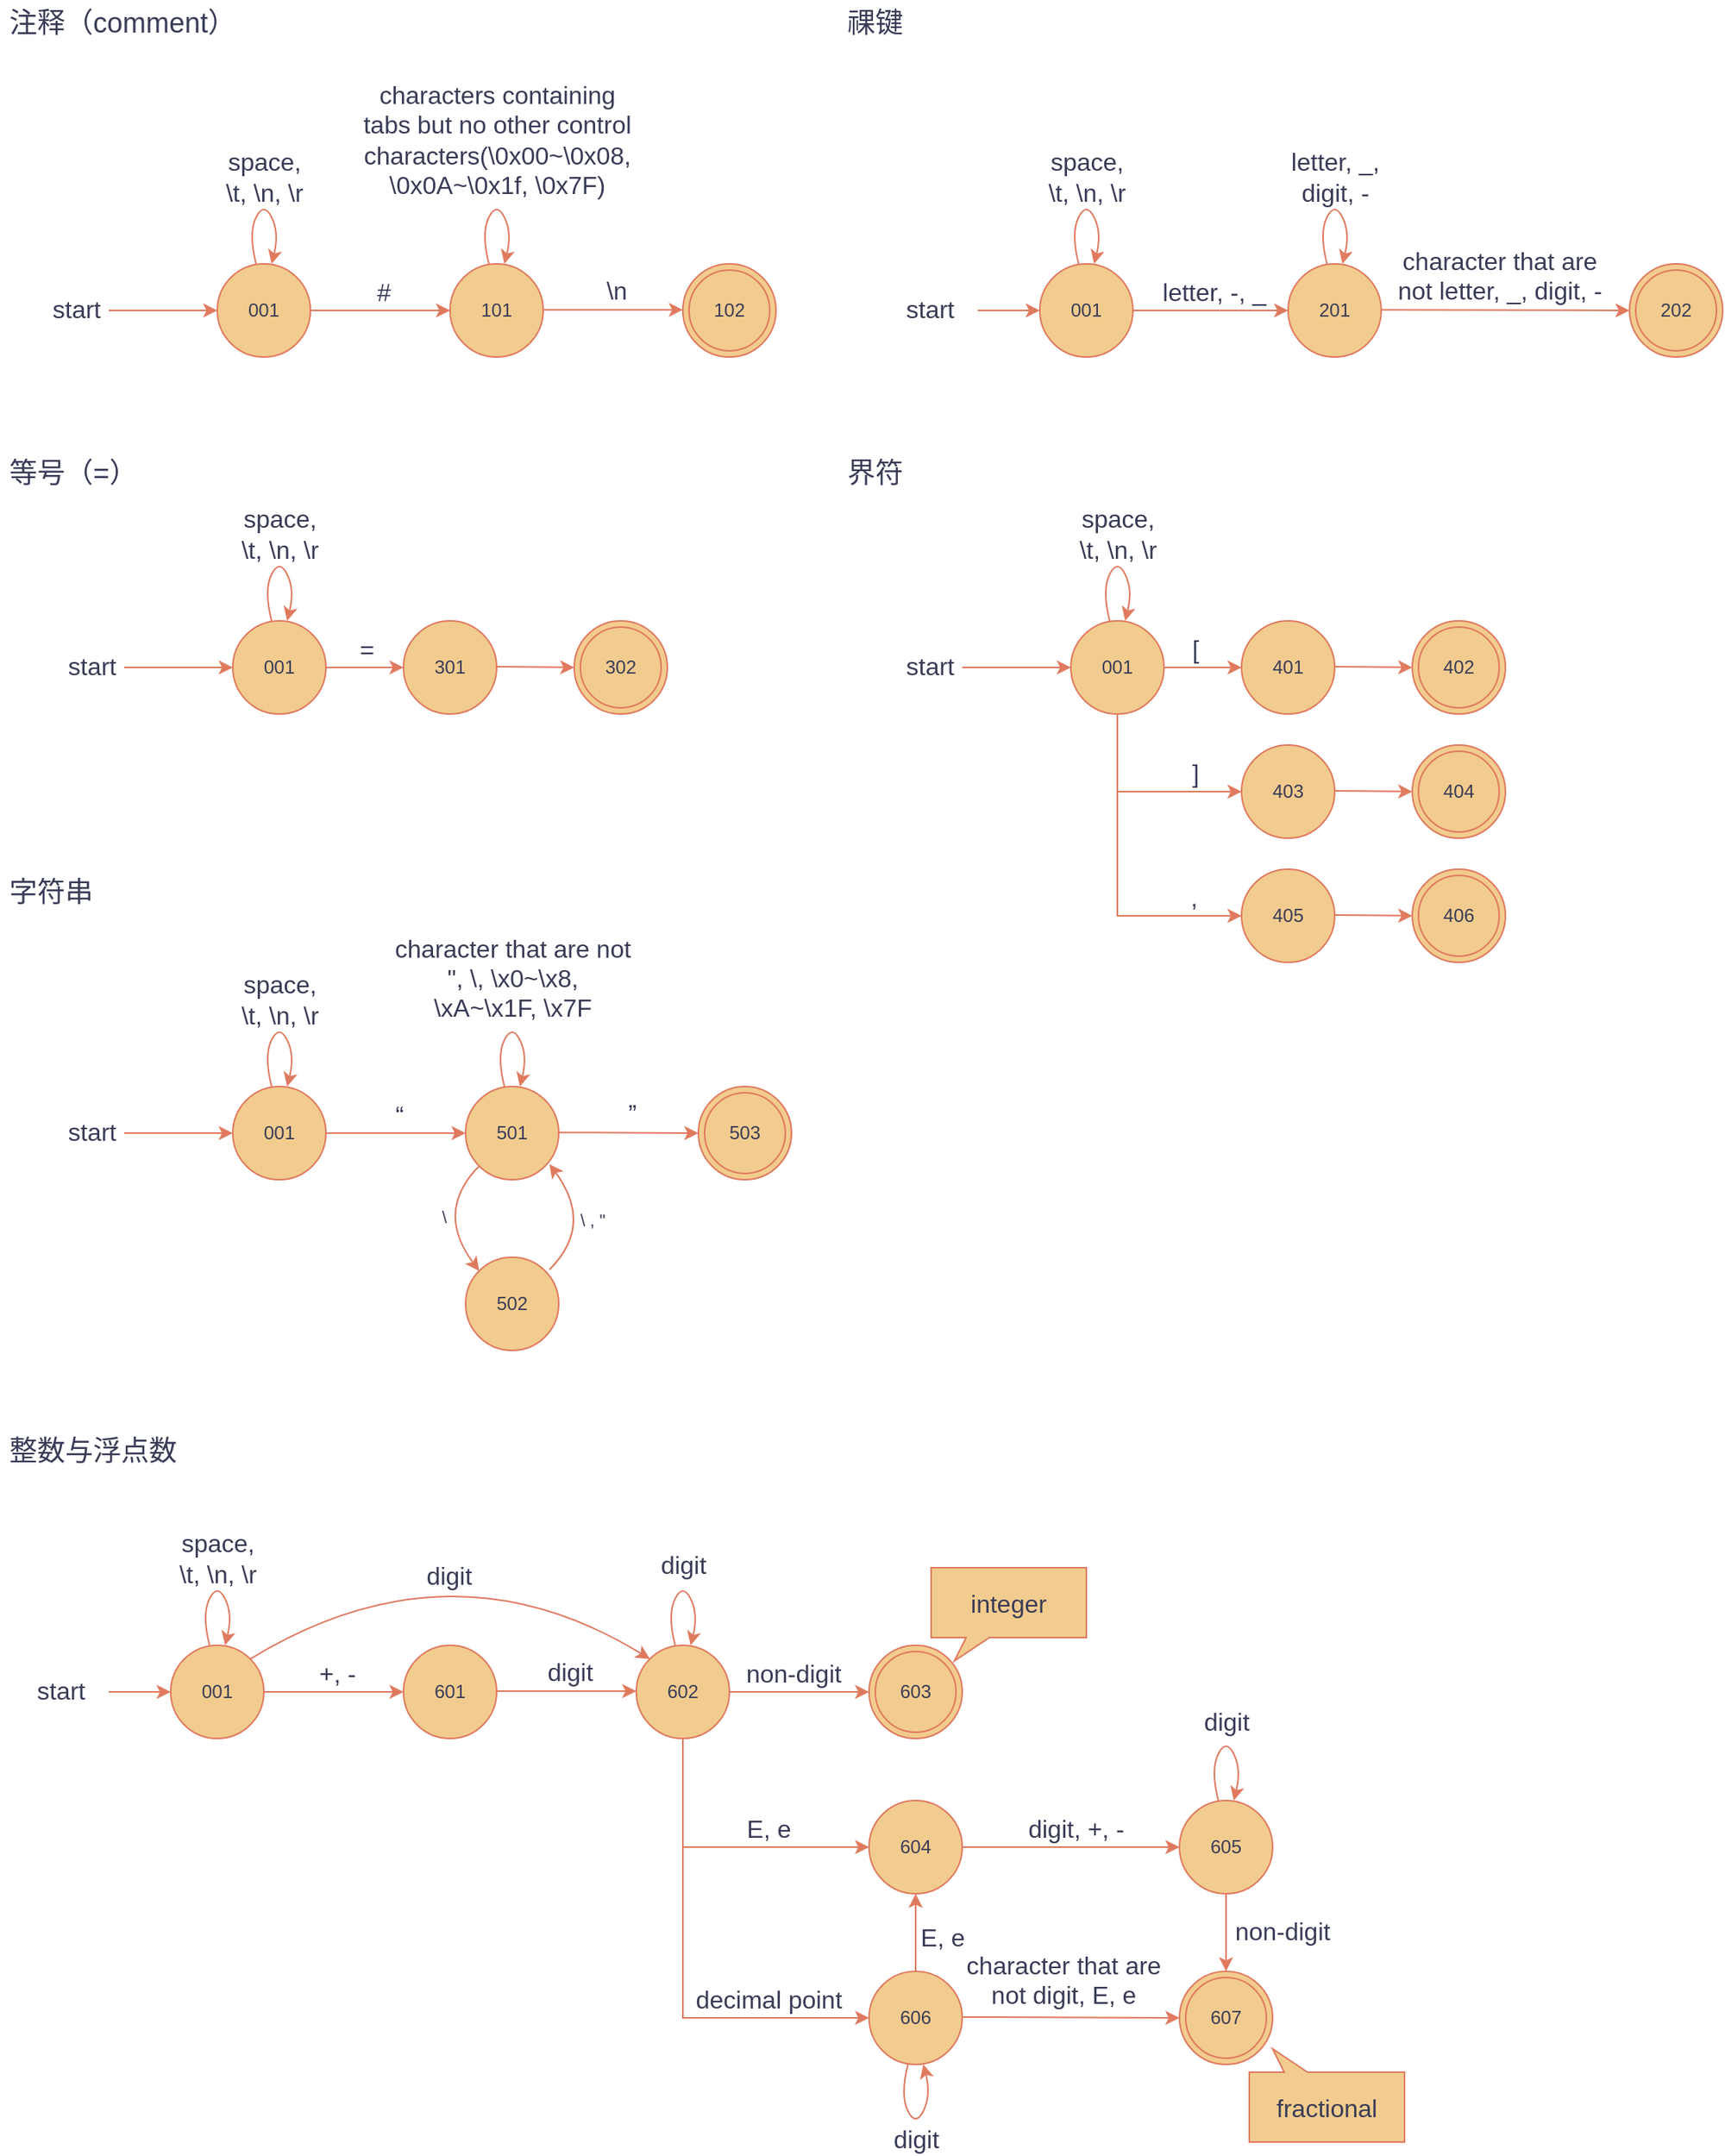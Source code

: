 <mxfile version="22.1.2" type="device">
  <diagram name="第 1 页" id="ydRHRouhvx54ArjkyRwV">
    <mxGraphModel dx="1434" dy="870" grid="1" gridSize="10" guides="1" tooltips="1" connect="1" arrows="1" fold="1" page="1" pageScale="1" pageWidth="1169" pageHeight="1654" math="0" shadow="0">
      <root>
        <mxCell id="0" />
        <mxCell id="1" parent="0" />
        <mxCell id="yDTgXF9lxVvC0tkeASpY-1" value="001" style="shape=ellipse;html=1;dashed=0;whiteSpace=wrap;aspect=fixed;perimeter=ellipsePerimeter;labelBackgroundColor=none;fillColor=#F2CC8F;strokeColor=#E07A5F;fontColor=#393C56;" parent="1" vertex="1">
          <mxGeometry x="180" y="210" width="60" height="60" as="geometry" />
        </mxCell>
        <mxCell id="yDTgXF9lxVvC0tkeASpY-2" value="" style="endArrow=classic;html=1;rounded=0;entryX=0;entryY=0.5;entryDx=0;entryDy=0;labelBackgroundColor=none;strokeColor=#E07A5F;fontColor=default;" parent="1" target="yDTgXF9lxVvC0tkeASpY-1" edge="1">
          <mxGeometry width="50" height="50" relative="1" as="geometry">
            <mxPoint x="110" y="240" as="sourcePoint" />
            <mxPoint x="90" y="230" as="targetPoint" />
          </mxGeometry>
        </mxCell>
        <mxCell id="yDTgXF9lxVvC0tkeASpY-7" value="start" style="edgeLabel;html=1;align=right;verticalAlign=middle;resizable=0;points=[];fontSize=16;spacingLeft=0;spacingRight=27;labelBackgroundColor=none;fontColor=#393C56;" parent="yDTgXF9lxVvC0tkeASpY-2" vertex="1" connectable="0">
          <mxGeometry x="-0.371" y="1" relative="1" as="geometry">
            <mxPoint as="offset" />
          </mxGeometry>
        </mxCell>
        <mxCell id="yDTgXF9lxVvC0tkeASpY-8" value="101" style="shape=ellipse;html=1;dashed=0;whiteSpace=wrap;aspect=fixed;perimeter=ellipsePerimeter;labelBackgroundColor=none;fillColor=#F2CC8F;strokeColor=#E07A5F;fontColor=#393C56;" parent="1" vertex="1">
          <mxGeometry x="330" y="210" width="60" height="60" as="geometry" />
        </mxCell>
        <mxCell id="yDTgXF9lxVvC0tkeASpY-13" value="" style="endArrow=classic;html=1;rounded=0;exitX=1;exitY=0.5;exitDx=0;exitDy=0;labelBackgroundColor=none;strokeColor=#E07A5F;fontColor=default;" parent="1" source="yDTgXF9lxVvC0tkeASpY-1" edge="1">
          <mxGeometry width="50" height="50" relative="1" as="geometry">
            <mxPoint x="280" y="250" as="sourcePoint" />
            <mxPoint x="330" y="240" as="targetPoint" />
          </mxGeometry>
        </mxCell>
        <mxCell id="yDTgXF9lxVvC0tkeASpY-14" value="#" style="edgeLabel;html=1;align=center;verticalAlign=bottom;resizable=0;points=[];fontSize=16;labelBackgroundColor=none;fontColor=#393C56;" parent="yDTgXF9lxVvC0tkeASpY-13" vertex="1" connectable="0">
          <mxGeometry x="0.044" y="1" relative="1" as="geometry">
            <mxPoint as="offset" />
          </mxGeometry>
        </mxCell>
        <mxCell id="yDTgXF9lxVvC0tkeASpY-15" value="注释（comment）" style="text;strokeColor=none;fillColor=none;align=left;verticalAlign=middle;spacingLeft=4;spacingRight=4;overflow=hidden;points=[[0,0.5],[1,0.5]];portConstraint=eastwest;rotatable=0;whiteSpace=wrap;html=1;fontSize=18;fontFamily=Helvetica;labelBackgroundColor=none;fontColor=#393C56;" parent="1" vertex="1">
          <mxGeometry x="40" y="40" width="180" height="30" as="geometry" />
        </mxCell>
        <mxCell id="yDTgXF9lxVvC0tkeASpY-17" value="" style="endArrow=classic;html=1;rounded=0;exitX=1;exitY=0.5;exitDx=0;exitDy=0;labelBackgroundColor=none;strokeColor=#E07A5F;fontColor=default;" parent="1" edge="1">
          <mxGeometry width="50" height="50" relative="1" as="geometry">
            <mxPoint x="390" y="239.58" as="sourcePoint" />
            <mxPoint x="480" y="239.58" as="targetPoint" />
          </mxGeometry>
        </mxCell>
        <mxCell id="yDTgXF9lxVvC0tkeASpY-18" value="\n" style="edgeLabel;html=1;align=center;verticalAlign=bottom;resizable=0;points=[];fontSize=16;labelBackgroundColor=none;fontColor=#393C56;" parent="yDTgXF9lxVvC0tkeASpY-17" vertex="1" connectable="0">
          <mxGeometry x="0.044" y="1" relative="1" as="geometry">
            <mxPoint as="offset" />
          </mxGeometry>
        </mxCell>
        <mxCell id="yDTgXF9lxVvC0tkeASpY-19" value="102" style="ellipse;shape=doubleEllipse;html=1;dashed=0;whiteSpace=wrap;aspect=fixed;labelBackgroundColor=none;fillColor=#F2CC8F;strokeColor=#E07A5F;fontColor=#393C56;" parent="1" vertex="1">
          <mxGeometry x="480" y="210" width="60" height="60" as="geometry" />
        </mxCell>
        <mxCell id="yDTgXF9lxVvC0tkeASpY-20" value="祼键" style="text;strokeColor=none;fillColor=none;align=left;verticalAlign=middle;spacingLeft=4;spacingRight=4;overflow=hidden;points=[[0,0.5],[1,0.5]];portConstraint=eastwest;rotatable=0;whiteSpace=wrap;html=1;fontSize=18;fontFamily=Helvetica;labelBackgroundColor=none;fontColor=#393C56;" parent="1" vertex="1">
          <mxGeometry x="580" y="40" width="180" height="30" as="geometry" />
        </mxCell>
        <mxCell id="yDTgXF9lxVvC0tkeASpY-21" value="001" style="shape=ellipse;html=1;dashed=0;whiteSpace=wrap;aspect=fixed;perimeter=ellipsePerimeter;labelBackgroundColor=none;fillColor=#F2CC8F;strokeColor=#E07A5F;fontColor=#393C56;" parent="1" vertex="1">
          <mxGeometry x="710" y="210" width="60" height="60" as="geometry" />
        </mxCell>
        <mxCell id="yDTgXF9lxVvC0tkeASpY-22" value="" style="endArrow=classic;html=1;rounded=0;entryX=0;entryY=0.5;entryDx=0;entryDy=0;labelBackgroundColor=none;strokeColor=#E07A5F;fontColor=default;" parent="1" target="yDTgXF9lxVvC0tkeASpY-21" edge="1">
          <mxGeometry width="50" height="50" relative="1" as="geometry">
            <mxPoint x="670" y="240" as="sourcePoint" />
            <mxPoint x="650" y="230" as="targetPoint" />
          </mxGeometry>
        </mxCell>
        <mxCell id="yDTgXF9lxVvC0tkeASpY-23" value="start" style="edgeLabel;html=1;align=right;verticalAlign=middle;resizable=0;points=[];fontSize=16;spacingLeft=0;spacingRight=27;labelBackgroundColor=none;fontColor=#393C56;" parent="yDTgXF9lxVvC0tkeASpY-22" vertex="1" connectable="0">
          <mxGeometry x="-0.371" y="1" relative="1" as="geometry">
            <mxPoint as="offset" />
          </mxGeometry>
        </mxCell>
        <mxCell id="yDTgXF9lxVvC0tkeASpY-26" value="201" style="shape=ellipse;html=1;dashed=0;whiteSpace=wrap;aspect=fixed;perimeter=ellipsePerimeter;labelBackgroundColor=none;fillColor=#F2CC8F;strokeColor=#E07A5F;fontColor=#393C56;" parent="1" vertex="1">
          <mxGeometry x="870" y="210" width="60" height="60" as="geometry" />
        </mxCell>
        <mxCell id="yDTgXF9lxVvC0tkeASpY-29" value="" style="endArrow=classic;html=1;rounded=0;exitX=1;exitY=0.5;exitDx=0;exitDy=0;entryX=0;entryY=0.5;entryDx=0;entryDy=0;labelBackgroundColor=none;strokeColor=#E07A5F;fontColor=default;" parent="1" source="yDTgXF9lxVvC0tkeASpY-21" target="yDTgXF9lxVvC0tkeASpY-26" edge="1">
          <mxGeometry width="50" height="50" relative="1" as="geometry">
            <mxPoint x="810" y="250" as="sourcePoint" />
            <mxPoint x="860" y="240" as="targetPoint" />
          </mxGeometry>
        </mxCell>
        <mxCell id="yDTgXF9lxVvC0tkeASpY-30" value="letter, -, _" style="edgeLabel;html=1;align=center;verticalAlign=bottom;resizable=0;points=[];fontSize=16;labelBackgroundColor=none;fontColor=#393C56;" parent="yDTgXF9lxVvC0tkeASpY-29" vertex="1" connectable="0">
          <mxGeometry x="0.044" y="1" relative="1" as="geometry">
            <mxPoint as="offset" />
          </mxGeometry>
        </mxCell>
        <mxCell id="yDTgXF9lxVvC0tkeASpY-31" value="" style="endArrow=classic;html=1;rounded=0;exitX=1;exitY=0.5;exitDx=0;exitDy=0;entryX=0;entryY=0.5;entryDx=0;entryDy=0;labelBackgroundColor=none;strokeColor=#E07A5F;fontColor=default;" parent="1" target="yDTgXF9lxVvC0tkeASpY-33" edge="1">
          <mxGeometry width="50" height="50" relative="1" as="geometry">
            <mxPoint x="930" y="239.58" as="sourcePoint" />
            <mxPoint x="1080" y="240" as="targetPoint" />
          </mxGeometry>
        </mxCell>
        <mxCell id="yDTgXF9lxVvC0tkeASpY-32" value="character that are&lt;br&gt;not letter, _, digit, -" style="edgeLabel;html=1;align=center;verticalAlign=bottom;resizable=0;points=[];fontSize=16;labelBackgroundColor=none;fontColor=#393C56;" parent="yDTgXF9lxVvC0tkeASpY-31" vertex="1" connectable="0">
          <mxGeometry x="0.044" y="1" relative="1" as="geometry">
            <mxPoint x="-8" as="offset" />
          </mxGeometry>
        </mxCell>
        <mxCell id="yDTgXF9lxVvC0tkeASpY-33" value="202" style="ellipse;shape=doubleEllipse;html=1;dashed=0;whiteSpace=wrap;aspect=fixed;labelBackgroundColor=none;fillColor=#F2CC8F;strokeColor=#E07A5F;fontColor=#393C56;" parent="1" vertex="1">
          <mxGeometry x="1090" y="210" width="60" height="60" as="geometry" />
        </mxCell>
        <mxCell id="1reYvSgFalXxQbGU-dyz-1" value="等号（=）" style="text;strokeColor=none;fillColor=none;align=left;verticalAlign=middle;spacingLeft=4;spacingRight=4;overflow=hidden;points=[[0,0.5],[1,0.5]];portConstraint=eastwest;rotatable=0;whiteSpace=wrap;html=1;fontSize=18;fontFamily=Helvetica;labelBackgroundColor=none;fontColor=#393C56;" parent="1" vertex="1">
          <mxGeometry x="40" y="330" width="180" height="30" as="geometry" />
        </mxCell>
        <mxCell id="1reYvSgFalXxQbGU-dyz-2" value="001" style="shape=ellipse;html=1;dashed=0;whiteSpace=wrap;aspect=fixed;perimeter=ellipsePerimeter;labelBackgroundColor=none;fillColor=#F2CC8F;strokeColor=#E07A5F;fontColor=#393C56;" parent="1" vertex="1">
          <mxGeometry x="190" y="440" width="60" height="60" as="geometry" />
        </mxCell>
        <mxCell id="1reYvSgFalXxQbGU-dyz-3" value="" style="endArrow=classic;html=1;rounded=0;entryX=0;entryY=0.5;entryDx=0;entryDy=0;labelBackgroundColor=none;strokeColor=#E07A5F;fontColor=default;" parent="1" target="1reYvSgFalXxQbGU-dyz-2" edge="1">
          <mxGeometry width="50" height="50" relative="1" as="geometry">
            <mxPoint x="120" y="470" as="sourcePoint" />
            <mxPoint x="100" y="460" as="targetPoint" />
          </mxGeometry>
        </mxCell>
        <mxCell id="1reYvSgFalXxQbGU-dyz-4" value="start" style="edgeLabel;html=1;align=right;verticalAlign=middle;resizable=0;points=[];fontSize=16;spacingLeft=0;spacingRight=27;labelBackgroundColor=none;fontColor=#393C56;" parent="1reYvSgFalXxQbGU-dyz-3" vertex="1" connectable="0">
          <mxGeometry x="-0.371" y="1" relative="1" as="geometry">
            <mxPoint as="offset" />
          </mxGeometry>
        </mxCell>
        <mxCell id="1reYvSgFalXxQbGU-dyz-10" value="" style="endArrow=classic;html=1;rounded=0;exitX=1;exitY=0.5;exitDx=0;exitDy=0;labelBackgroundColor=none;strokeColor=#E07A5F;fontColor=default;" parent="1" source="1reYvSgFalXxQbGU-dyz-2" edge="1">
          <mxGeometry width="50" height="50" relative="1" as="geometry">
            <mxPoint x="290" y="480" as="sourcePoint" />
            <mxPoint x="300" y="470" as="targetPoint" />
          </mxGeometry>
        </mxCell>
        <mxCell id="1reYvSgFalXxQbGU-dyz-11" value="=" style="edgeLabel;html=1;align=center;verticalAlign=bottom;resizable=0;points=[];fontSize=16;labelBackgroundColor=none;fontColor=#393C56;" parent="1reYvSgFalXxQbGU-dyz-10" vertex="1" connectable="0">
          <mxGeometry x="0.044" y="1" relative="1" as="geometry">
            <mxPoint as="offset" />
          </mxGeometry>
        </mxCell>
        <mxCell id="1reYvSgFalXxQbGU-dyz-14" value="302" style="ellipse;shape=doubleEllipse;html=1;dashed=0;whiteSpace=wrap;aspect=fixed;labelBackgroundColor=none;fillColor=#F2CC8F;strokeColor=#E07A5F;fontColor=#393C56;" parent="1" vertex="1">
          <mxGeometry x="410" y="440" width="60" height="60" as="geometry" />
        </mxCell>
        <mxCell id="kXEB3z6f9b4JCnpc9aBb-1" value="" style="curved=1;endArrow=classic;html=1;rounded=0;labelBackgroundColor=none;strokeColor=#E07A5F;fontColor=default;" parent="1" edge="1">
          <mxGeometry width="50" height="50" relative="1" as="geometry">
            <mxPoint x="735" y="210" as="sourcePoint" />
            <mxPoint x="745" y="210" as="targetPoint" />
            <Array as="points">
              <mxPoint x="730" y="190" />
              <mxPoint x="740" y="170" />
              <mxPoint x="750" y="190" />
            </Array>
          </mxGeometry>
        </mxCell>
        <mxCell id="kXEB3z6f9b4JCnpc9aBb-2" value="&lt;font style=&quot;font-size: 16px;&quot;&gt;space,&lt;br&gt;\t, \n, \r&lt;/font&gt;" style="edgeLabel;html=1;align=center;verticalAlign=middle;resizable=0;points=[];labelBackgroundColor=none;fontColor=#393C56;" parent="kXEB3z6f9b4JCnpc9aBb-1" vertex="1" connectable="0">
          <mxGeometry x="-0.109" y="-2" relative="1" as="geometry">
            <mxPoint y="-21" as="offset" />
          </mxGeometry>
        </mxCell>
        <mxCell id="-TnN5JCZgHY5600e-ZZc-1" value="" style="curved=1;endArrow=classic;html=1;rounded=0;labelBackgroundColor=none;strokeColor=#E07A5F;fontColor=default;" parent="1" edge="1">
          <mxGeometry width="50" height="50" relative="1" as="geometry">
            <mxPoint x="895" y="210" as="sourcePoint" />
            <mxPoint x="905" y="210" as="targetPoint" />
            <Array as="points">
              <mxPoint x="890" y="190" />
              <mxPoint x="900" y="170" />
              <mxPoint x="910" y="190" />
            </Array>
          </mxGeometry>
        </mxCell>
        <mxCell id="-TnN5JCZgHY5600e-ZZc-2" value="&lt;font style=&quot;font-size: 16px;&quot;&gt;letter, _,&lt;br&gt;digit, -&lt;/font&gt;" style="edgeLabel;html=1;align=center;verticalAlign=middle;resizable=0;points=[];labelBackgroundColor=none;fontColor=#393C56;" parent="-TnN5JCZgHY5600e-ZZc-1" vertex="1" connectable="0">
          <mxGeometry x="-0.109" y="-2" relative="1" as="geometry">
            <mxPoint y="-21" as="offset" />
          </mxGeometry>
        </mxCell>
        <mxCell id="YWwLurKodPm_dzBVVLT7-1" value="" style="curved=1;endArrow=classic;html=1;rounded=0;labelBackgroundColor=none;strokeColor=#E07A5F;fontColor=default;" parent="1" edge="1">
          <mxGeometry width="50" height="50" relative="1" as="geometry">
            <mxPoint x="205" y="210" as="sourcePoint" />
            <mxPoint x="215" y="210" as="targetPoint" />
            <Array as="points">
              <mxPoint x="200" y="190" />
              <mxPoint x="210" y="170" />
              <mxPoint x="220" y="190" />
            </Array>
          </mxGeometry>
        </mxCell>
        <mxCell id="YWwLurKodPm_dzBVVLT7-2" value="&lt;font style=&quot;font-size: 16px;&quot;&gt;space,&lt;br&gt;\t, \n, \r&lt;/font&gt;" style="edgeLabel;html=1;align=center;verticalAlign=middle;resizable=0;points=[];labelBackgroundColor=none;fontColor=#393C56;" parent="YWwLurKodPm_dzBVVLT7-1" vertex="1" connectable="0">
          <mxGeometry x="-0.109" y="-2" relative="1" as="geometry">
            <mxPoint y="-21" as="offset" />
          </mxGeometry>
        </mxCell>
        <mxCell id="YWwLurKodPm_dzBVVLT7-3" value="" style="curved=1;endArrow=classic;html=1;rounded=0;spacing=0;verticalAlign=middle;labelBackgroundColor=none;strokeColor=#E07A5F;fontColor=default;" parent="1" edge="1">
          <mxGeometry width="50" height="50" relative="1" as="geometry">
            <mxPoint x="355" y="210" as="sourcePoint" />
            <mxPoint x="365" y="210" as="targetPoint" />
            <Array as="points">
              <mxPoint x="350" y="190" />
              <mxPoint x="360" y="170" />
              <mxPoint x="370" y="190" />
            </Array>
          </mxGeometry>
        </mxCell>
        <mxCell id="YWwLurKodPm_dzBVVLT7-4" value="&lt;font style=&quot;font-size: 16px;&quot;&gt;characters containing&lt;br style=&quot;border-color: var(--border-color);&quot;&gt;tabs but no other control&lt;br style=&quot;border-color: var(--border-color);&quot;&gt;characters(\0x00~\0x08,&lt;br style=&quot;border-color: var(--border-color);&quot;&gt;\0x0A~\0x1f, \0x7F)&lt;/font&gt;" style="edgeLabel;html=1;align=center;verticalAlign=middle;resizable=0;points=[];labelBackgroundColor=none;fontColor=#393C56;" parent="YWwLurKodPm_dzBVVLT7-3" vertex="1" connectable="0">
          <mxGeometry x="-0.109" y="-2" relative="1" as="geometry">
            <mxPoint y="-45" as="offset" />
          </mxGeometry>
        </mxCell>
        <mxCell id="jTsITOciqbAImkjD2ael-2" value="" style="curved=1;endArrow=classic;html=1;rounded=0;labelBackgroundColor=none;strokeColor=#E07A5F;fontColor=default;" parent="1" edge="1">
          <mxGeometry width="50" height="50" relative="1" as="geometry">
            <mxPoint x="215" y="440" as="sourcePoint" />
            <mxPoint x="225" y="440" as="targetPoint" />
            <Array as="points">
              <mxPoint x="210" y="420" />
              <mxPoint x="220" y="400" />
              <mxPoint x="230" y="420" />
            </Array>
          </mxGeometry>
        </mxCell>
        <mxCell id="jTsITOciqbAImkjD2ael-3" value="&lt;font style=&quot;font-size: 16px;&quot;&gt;space,&lt;br&gt;\t, \n, \r&lt;/font&gt;" style="edgeLabel;html=1;align=center;verticalAlign=middle;resizable=0;points=[];labelBackgroundColor=none;fontColor=#393C56;" parent="jTsITOciqbAImkjD2ael-2" vertex="1" connectable="0">
          <mxGeometry x="-0.109" y="-2" relative="1" as="geometry">
            <mxPoint y="-21" as="offset" />
          </mxGeometry>
        </mxCell>
        <mxCell id="MsgvqJ762t6YQcJP-yqz-20" value="字符串" style="text;strokeColor=none;fillColor=none;align=left;verticalAlign=middle;spacingLeft=4;spacingRight=4;overflow=hidden;points=[[0,0.5],[1,0.5]];portConstraint=eastwest;rotatable=0;whiteSpace=wrap;html=1;fontSize=18;fontFamily=Helvetica;labelBackgroundColor=none;fontColor=#393C56;" parent="1" vertex="1">
          <mxGeometry x="40" y="600" width="180" height="30" as="geometry" />
        </mxCell>
        <mxCell id="MsgvqJ762t6YQcJP-yqz-21" value="001" style="shape=ellipse;html=1;dashed=0;whiteSpace=wrap;aspect=fixed;perimeter=ellipsePerimeter;labelBackgroundColor=none;fillColor=#F2CC8F;strokeColor=#E07A5F;fontColor=#393C56;" parent="1" vertex="1">
          <mxGeometry x="190" y="740" width="60" height="60" as="geometry" />
        </mxCell>
        <mxCell id="MsgvqJ762t6YQcJP-yqz-22" value="" style="endArrow=classic;html=1;rounded=0;entryX=0;entryY=0.5;entryDx=0;entryDy=0;labelBackgroundColor=none;strokeColor=#E07A5F;fontColor=default;" parent="1" target="MsgvqJ762t6YQcJP-yqz-21" edge="1">
          <mxGeometry width="50" height="50" relative="1" as="geometry">
            <mxPoint x="120" y="770" as="sourcePoint" />
            <mxPoint x="100" y="760" as="targetPoint" />
          </mxGeometry>
        </mxCell>
        <mxCell id="MsgvqJ762t6YQcJP-yqz-23" value="start" style="edgeLabel;html=1;align=right;verticalAlign=middle;resizable=0;points=[];fontSize=16;spacingLeft=0;spacingRight=27;labelBackgroundColor=none;fontColor=#393C56;" parent="MsgvqJ762t6YQcJP-yqz-22" vertex="1" connectable="0">
          <mxGeometry x="-0.371" y="1" relative="1" as="geometry">
            <mxPoint as="offset" />
          </mxGeometry>
        </mxCell>
        <mxCell id="MsgvqJ762t6YQcJP-yqz-24" value="501" style="shape=ellipse;html=1;dashed=0;whiteSpace=wrap;aspect=fixed;perimeter=ellipsePerimeter;labelBackgroundColor=none;fillColor=#F2CC8F;strokeColor=#E07A5F;fontColor=#393C56;" parent="1" vertex="1">
          <mxGeometry x="340" y="740" width="60" height="60" as="geometry" />
        </mxCell>
        <mxCell id="MsgvqJ762t6YQcJP-yqz-25" value="" style="endArrow=classic;html=1;rounded=0;exitX=1;exitY=0.5;exitDx=0;exitDy=0;labelBackgroundColor=none;strokeColor=#E07A5F;fontColor=default;" parent="1" source="MsgvqJ762t6YQcJP-yqz-21" edge="1">
          <mxGeometry width="50" height="50" relative="1" as="geometry">
            <mxPoint x="290" y="780" as="sourcePoint" />
            <mxPoint x="340" y="770" as="targetPoint" />
          </mxGeometry>
        </mxCell>
        <mxCell id="MsgvqJ762t6YQcJP-yqz-26" value="“" style="edgeLabel;html=1;align=center;verticalAlign=bottom;resizable=0;points=[];fontSize=16;labelBackgroundColor=none;fontColor=#393C56;" parent="MsgvqJ762t6YQcJP-yqz-25" vertex="1" connectable="0">
          <mxGeometry x="0.044" y="1" relative="1" as="geometry">
            <mxPoint as="offset" />
          </mxGeometry>
        </mxCell>
        <mxCell id="MsgvqJ762t6YQcJP-yqz-27" value="" style="endArrow=classic;html=1;rounded=0;exitX=1;exitY=0.5;exitDx=0;exitDy=0;entryX=0;entryY=0.5;entryDx=0;entryDy=0;labelBackgroundColor=none;strokeColor=#E07A5F;fontColor=default;" parent="1" target="MsgvqJ762t6YQcJP-yqz-29" edge="1">
          <mxGeometry width="50" height="50" relative="1" as="geometry">
            <mxPoint x="400" y="769.58" as="sourcePoint" />
            <mxPoint x="550" y="770" as="targetPoint" />
          </mxGeometry>
        </mxCell>
        <mxCell id="MsgvqJ762t6YQcJP-yqz-28" value="”" style="edgeLabel;html=1;align=center;verticalAlign=bottom;resizable=0;points=[];fontSize=16;labelBackgroundColor=none;fontColor=#393C56;" parent="MsgvqJ762t6YQcJP-yqz-27" vertex="1" connectable="0">
          <mxGeometry x="0.044" y="1" relative="1" as="geometry">
            <mxPoint as="offset" />
          </mxGeometry>
        </mxCell>
        <mxCell id="MsgvqJ762t6YQcJP-yqz-29" value="503" style="ellipse;shape=doubleEllipse;html=1;dashed=0;whiteSpace=wrap;aspect=fixed;labelBackgroundColor=none;fillColor=#F2CC8F;strokeColor=#E07A5F;fontColor=#393C56;" parent="1" vertex="1">
          <mxGeometry x="490" y="740" width="60" height="60" as="geometry" />
        </mxCell>
        <mxCell id="MsgvqJ762t6YQcJP-yqz-30" value="" style="curved=1;endArrow=classic;html=1;rounded=0;labelBackgroundColor=none;strokeColor=#E07A5F;fontColor=default;" parent="1" edge="1">
          <mxGeometry width="50" height="50" relative="1" as="geometry">
            <mxPoint x="215" y="740" as="sourcePoint" />
            <mxPoint x="225" y="740" as="targetPoint" />
            <Array as="points">
              <mxPoint x="210" y="720" />
              <mxPoint x="220" y="700" />
              <mxPoint x="230" y="720" />
            </Array>
          </mxGeometry>
        </mxCell>
        <mxCell id="MsgvqJ762t6YQcJP-yqz-31" value="&lt;font style=&quot;font-size: 16px;&quot;&gt;space,&lt;br&gt;\t, \n, \r&lt;/font&gt;" style="edgeLabel;html=1;align=center;verticalAlign=middle;resizable=0;points=[];labelBackgroundColor=none;fontColor=#393C56;" parent="MsgvqJ762t6YQcJP-yqz-30" vertex="1" connectable="0">
          <mxGeometry x="-0.109" y="-2" relative="1" as="geometry">
            <mxPoint y="-21" as="offset" />
          </mxGeometry>
        </mxCell>
        <mxCell id="MsgvqJ762t6YQcJP-yqz-32" value="" style="curved=1;endArrow=classic;html=1;rounded=0;labelBackgroundColor=none;strokeColor=#E07A5F;fontColor=default;" parent="1" edge="1">
          <mxGeometry width="50" height="50" relative="1" as="geometry">
            <mxPoint x="365" y="740" as="sourcePoint" />
            <mxPoint x="375" y="740" as="targetPoint" />
            <Array as="points">
              <mxPoint x="360" y="720" />
              <mxPoint x="370" y="700" />
              <mxPoint x="380" y="720" />
            </Array>
          </mxGeometry>
        </mxCell>
        <mxCell id="MsgvqJ762t6YQcJP-yqz-33" value="&lt;span style=&quot;font-size: 16px;&quot;&gt;character that are not&lt;br&gt;&quot;, \, \x0~\x8,&lt;br&gt;\xA~\x1F, \x7F&lt;br&gt;&lt;/span&gt;" style="edgeLabel;html=1;align=center;verticalAlign=middle;resizable=0;points=[];labelBackgroundColor=none;fontColor=#393C56;" parent="MsgvqJ762t6YQcJP-yqz-32" vertex="1" connectable="0">
          <mxGeometry x="-0.109" y="-2" relative="1" as="geometry">
            <mxPoint y="-35" as="offset" />
          </mxGeometry>
        </mxCell>
        <mxCell id="MsgvqJ762t6YQcJP-yqz-34" value="502" style="shape=ellipse;html=1;dashed=0;whiteSpace=wrap;aspect=fixed;perimeter=ellipsePerimeter;labelBackgroundColor=none;fillColor=#F2CC8F;strokeColor=#E07A5F;fontColor=#393C56;" parent="1" vertex="1">
          <mxGeometry x="340" y="850" width="60" height="60" as="geometry" />
        </mxCell>
        <mxCell id="MsgvqJ762t6YQcJP-yqz-35" value="" style="curved=1;endArrow=classic;html=1;rounded=0;exitX=0;exitY=1;exitDx=0;exitDy=0;entryX=0;entryY=0;entryDx=0;entryDy=0;labelBackgroundColor=none;strokeColor=#E07A5F;fontColor=default;" parent="1" source="MsgvqJ762t6YQcJP-yqz-24" target="MsgvqJ762t6YQcJP-yqz-34" edge="1">
          <mxGeometry width="50" height="50" relative="1" as="geometry">
            <mxPoint x="260" y="880" as="sourcePoint" />
            <mxPoint x="310" y="830" as="targetPoint" />
            <Array as="points">
              <mxPoint x="320" y="820" />
            </Array>
          </mxGeometry>
        </mxCell>
        <mxCell id="MsgvqJ762t6YQcJP-yqz-36" value="\&amp;nbsp;" style="edgeLabel;html=1;align=right;verticalAlign=middle;resizable=0;points=[];labelBackgroundColor=none;fontColor=#393C56;" parent="MsgvqJ762t6YQcJP-yqz-35" vertex="1" connectable="0">
          <mxGeometry x="0.131" y="7" relative="1" as="geometry">
            <mxPoint as="offset" />
          </mxGeometry>
        </mxCell>
        <mxCell id="MsgvqJ762t6YQcJP-yqz-37" value="" style="curved=1;endArrow=classic;html=1;rounded=0;exitX=0;exitY=1;exitDx=0;exitDy=0;entryX=0;entryY=0;entryDx=0;entryDy=0;labelBackgroundColor=none;strokeColor=#E07A5F;fontColor=default;" parent="1" edge="1">
          <mxGeometry width="50" height="50" relative="1" as="geometry">
            <mxPoint x="394" y="858.0" as="sourcePoint" />
            <mxPoint x="394" y="790.0" as="targetPoint" />
            <Array as="points">
              <mxPoint x="423" y="829.0" />
            </Array>
          </mxGeometry>
        </mxCell>
        <mxCell id="MsgvqJ762t6YQcJP-yqz-38" value="\ , &quot;" style="edgeLabel;html=1;align=left;verticalAlign=middle;resizable=0;points=[];labelBackgroundColor=none;fontColor=#393C56;" parent="MsgvqJ762t6YQcJP-yqz-37" vertex="1" connectable="0">
          <mxGeometry x="0.131" y="7" relative="1" as="geometry">
            <mxPoint as="offset" />
          </mxGeometry>
        </mxCell>
        <mxCell id="kHz1uulD1xR3vWpID-sE-1" value="整数与浮点数" style="text;strokeColor=none;fillColor=none;align=left;verticalAlign=middle;spacingLeft=4;spacingRight=4;overflow=hidden;points=[[0,0.5],[1,0.5]];portConstraint=eastwest;rotatable=0;whiteSpace=wrap;html=1;fontSize=18;fontFamily=Helvetica;labelBackgroundColor=none;fontColor=#393C56;" parent="1" vertex="1">
          <mxGeometry x="40" y="960" width="260" height="30" as="geometry" />
        </mxCell>
        <mxCell id="kHz1uulD1xR3vWpID-sE-2" value="001" style="shape=ellipse;html=1;dashed=0;whiteSpace=wrap;aspect=fixed;perimeter=ellipsePerimeter;labelBackgroundColor=none;fillColor=#F2CC8F;strokeColor=#E07A5F;fontColor=#393C56;" parent="1" vertex="1">
          <mxGeometry x="150" y="1100" width="60" height="60" as="geometry" />
        </mxCell>
        <mxCell id="kHz1uulD1xR3vWpID-sE-3" value="" style="endArrow=classic;html=1;rounded=0;entryX=0;entryY=0.5;entryDx=0;entryDy=0;labelBackgroundColor=none;strokeColor=#E07A5F;fontColor=default;" parent="1" target="kHz1uulD1xR3vWpID-sE-2" edge="1">
          <mxGeometry width="50" height="50" relative="1" as="geometry">
            <mxPoint x="110" y="1130" as="sourcePoint" />
            <mxPoint x="60" y="1120" as="targetPoint" />
          </mxGeometry>
        </mxCell>
        <mxCell id="kHz1uulD1xR3vWpID-sE-4" value="start" style="edgeLabel;html=1;align=right;verticalAlign=middle;resizable=0;points=[];fontSize=16;spacingLeft=0;spacingRight=27;labelBackgroundColor=none;fontColor=#393C56;" parent="kHz1uulD1xR3vWpID-sE-3" vertex="1" connectable="0">
          <mxGeometry x="-0.371" y="1" relative="1" as="geometry">
            <mxPoint as="offset" />
          </mxGeometry>
        </mxCell>
        <mxCell id="kHz1uulD1xR3vWpID-sE-5" value="601" style="shape=ellipse;html=1;dashed=0;whiteSpace=wrap;aspect=fixed;perimeter=ellipsePerimeter;labelBackgroundColor=none;fillColor=#F2CC8F;strokeColor=#E07A5F;fontColor=#393C56;" parent="1" vertex="1">
          <mxGeometry x="300" y="1100" width="60" height="60" as="geometry" />
        </mxCell>
        <mxCell id="kHz1uulD1xR3vWpID-sE-6" value="" style="endArrow=classic;html=1;rounded=0;exitX=1;exitY=0.5;exitDx=0;exitDy=0;labelBackgroundColor=none;strokeColor=#E07A5F;fontColor=default;" parent="1" source="kHz1uulD1xR3vWpID-sE-2" edge="1">
          <mxGeometry width="50" height="50" relative="1" as="geometry">
            <mxPoint x="250" y="1140" as="sourcePoint" />
            <mxPoint x="300" y="1130" as="targetPoint" />
          </mxGeometry>
        </mxCell>
        <mxCell id="kHz1uulD1xR3vWpID-sE-7" value="+, -" style="edgeLabel;html=1;align=center;verticalAlign=bottom;resizable=0;points=[];fontSize=16;labelBackgroundColor=none;fontColor=#393C56;" parent="kHz1uulD1xR3vWpID-sE-6" vertex="1" connectable="0">
          <mxGeometry x="0.044" y="1" relative="1" as="geometry">
            <mxPoint as="offset" />
          </mxGeometry>
        </mxCell>
        <mxCell id="kHz1uulD1xR3vWpID-sE-11" value="" style="curved=1;endArrow=classic;html=1;rounded=0;labelBackgroundColor=none;strokeColor=#E07A5F;fontColor=default;" parent="1" edge="1">
          <mxGeometry width="50" height="50" relative="1" as="geometry">
            <mxPoint x="175" y="1100" as="sourcePoint" />
            <mxPoint x="185" y="1100" as="targetPoint" />
            <Array as="points">
              <mxPoint x="170" y="1080" />
              <mxPoint x="180" y="1060" />
              <mxPoint x="190" y="1080" />
            </Array>
          </mxGeometry>
        </mxCell>
        <mxCell id="kHz1uulD1xR3vWpID-sE-12" value="&lt;font style=&quot;font-size: 16px;&quot;&gt;space,&lt;br&gt;\t, \n, \r&lt;/font&gt;" style="edgeLabel;html=1;align=center;verticalAlign=middle;resizable=0;points=[];labelBackgroundColor=none;fontColor=#393C56;" parent="kHz1uulD1xR3vWpID-sE-11" vertex="1" connectable="0">
          <mxGeometry x="-0.109" y="-2" relative="1" as="geometry">
            <mxPoint y="-21" as="offset" />
          </mxGeometry>
        </mxCell>
        <mxCell id="kHz1uulD1xR3vWpID-sE-13" value="" style="curved=1;endArrow=classic;html=1;rounded=0;labelBackgroundColor=none;strokeColor=#E07A5F;fontColor=default;" parent="1" edge="1">
          <mxGeometry width="50" height="50" relative="1" as="geometry">
            <mxPoint x="475" y="1100" as="sourcePoint" />
            <mxPoint x="485" y="1100" as="targetPoint" />
            <Array as="points">
              <mxPoint x="470" y="1080" />
              <mxPoint x="480" y="1060" />
              <mxPoint x="490" y="1080" />
            </Array>
          </mxGeometry>
        </mxCell>
        <mxCell id="kHz1uulD1xR3vWpID-sE-14" value="&lt;span style=&quot;font-size: 16px;&quot;&gt;digit&lt;/span&gt;" style="edgeLabel;html=1;align=center;verticalAlign=middle;resizable=0;points=[];labelBackgroundColor=none;fontColor=#393C56;" parent="kHz1uulD1xR3vWpID-sE-13" vertex="1" connectable="0">
          <mxGeometry x="-0.109" y="-2" relative="1" as="geometry">
            <mxPoint y="-17" as="offset" />
          </mxGeometry>
        </mxCell>
        <mxCell id="kHz1uulD1xR3vWpID-sE-18" value="" style="endArrow=classic;html=1;rounded=0;exitX=1;exitY=0.5;exitDx=0;exitDy=0;entryX=0;entryY=0.5;entryDx=0;entryDy=0;labelBackgroundColor=none;strokeColor=#E07A5F;fontColor=default;" parent="1" target="kHz1uulD1xR3vWpID-sE-20" edge="1">
          <mxGeometry width="50" height="50" relative="1" as="geometry">
            <mxPoint x="510" y="1130" as="sourcePoint" />
            <mxPoint x="600" y="1284.92" as="targetPoint" />
          </mxGeometry>
        </mxCell>
        <mxCell id="kHz1uulD1xR3vWpID-sE-19" value="non-digit" style="edgeLabel;html=1;align=center;verticalAlign=bottom;resizable=0;points=[];fontSize=16;labelBackgroundColor=none;fontColor=#393C56;" parent="kHz1uulD1xR3vWpID-sE-18" vertex="1" connectable="0">
          <mxGeometry x="0.044" y="1" relative="1" as="geometry">
            <mxPoint x="-6" as="offset" />
          </mxGeometry>
        </mxCell>
        <mxCell id="kHz1uulD1xR3vWpID-sE-20" value="603" style="ellipse;shape=doubleEllipse;html=1;dashed=0;whiteSpace=wrap;aspect=fixed;labelBackgroundColor=none;fillColor=#F2CC8F;strokeColor=#E07A5F;fontColor=#393C56;" parent="1" vertex="1">
          <mxGeometry x="600" y="1100" width="60" height="60" as="geometry" />
        </mxCell>
        <mxCell id="m8gMNXp1yhDJ-ukcLH94-1" value="602" style="shape=ellipse;html=1;dashed=0;whiteSpace=wrap;aspect=fixed;perimeter=ellipsePerimeter;labelBackgroundColor=none;fillColor=#F2CC8F;strokeColor=#E07A5F;fontColor=#393C56;" parent="1" vertex="1">
          <mxGeometry x="450" y="1100" width="60" height="60" as="geometry" />
        </mxCell>
        <mxCell id="m8gMNXp1yhDJ-ukcLH94-2" value="" style="endArrow=classic;html=1;rounded=0;exitX=1;exitY=0.5;exitDx=0;exitDy=0;entryX=0;entryY=0.5;entryDx=0;entryDy=0;labelBackgroundColor=none;strokeColor=#E07A5F;fontColor=default;" parent="1" edge="1">
          <mxGeometry width="50" height="50" relative="1" as="geometry">
            <mxPoint x="360" y="1129.5" as="sourcePoint" />
            <mxPoint x="450" y="1129.5" as="targetPoint" />
          </mxGeometry>
        </mxCell>
        <mxCell id="m8gMNXp1yhDJ-ukcLH94-3" value="digit" style="edgeLabel;html=1;align=center;verticalAlign=bottom;resizable=0;points=[];fontSize=16;labelBackgroundColor=none;fontColor=#393C56;" parent="m8gMNXp1yhDJ-ukcLH94-2" vertex="1" connectable="0">
          <mxGeometry x="0.044" y="1" relative="1" as="geometry">
            <mxPoint as="offset" />
          </mxGeometry>
        </mxCell>
        <mxCell id="m8gMNXp1yhDJ-ukcLH94-5" value="" style="curved=1;endArrow=classic;html=1;rounded=0;exitX=1;exitY=0;exitDx=0;exitDy=0;entryX=0;entryY=0;entryDx=0;entryDy=0;labelBackgroundColor=none;strokeColor=#E07A5F;fontColor=default;" parent="1" source="kHz1uulD1xR3vWpID-sE-2" target="m8gMNXp1yhDJ-ukcLH94-1" edge="1">
          <mxGeometry width="50" height="50" relative="1" as="geometry">
            <mxPoint x="330" y="955" as="sourcePoint" />
            <mxPoint x="330" y="1023" as="targetPoint" />
            <Array as="points">
              <mxPoint x="330" y="1030" />
            </Array>
          </mxGeometry>
        </mxCell>
        <mxCell id="m8gMNXp1yhDJ-ukcLH94-8" value="&lt;font style=&quot;font-size: 16px;&quot;&gt;digit&lt;/font&gt;" style="edgeLabel;html=1;align=center;verticalAlign=middle;resizable=0;points=[];labelBackgroundColor=none;fontColor=#393C56;" parent="m8gMNXp1yhDJ-ukcLH94-5" vertex="1" connectable="0">
          <mxGeometry x="-0.139" y="-31" relative="1" as="geometry">
            <mxPoint y="-13" as="offset" />
          </mxGeometry>
        </mxCell>
        <mxCell id="m8gMNXp1yhDJ-ukcLH94-9" value="606" style="shape=ellipse;html=1;dashed=0;whiteSpace=wrap;aspect=fixed;perimeter=ellipsePerimeter;labelBackgroundColor=none;fillColor=#F2CC8F;strokeColor=#E07A5F;fontColor=#393C56;" parent="1" vertex="1">
          <mxGeometry x="600" y="1310" width="60" height="60" as="geometry" />
        </mxCell>
        <mxCell id="m8gMNXp1yhDJ-ukcLH94-12" value="605" style="shape=ellipse;html=1;dashed=0;whiteSpace=wrap;aspect=fixed;perimeter=ellipsePerimeter;labelBackgroundColor=none;fillColor=#F2CC8F;strokeColor=#E07A5F;fontColor=#393C56;" parent="1" vertex="1">
          <mxGeometry x="800" y="1200" width="60" height="60" as="geometry" />
        </mxCell>
        <mxCell id="m8gMNXp1yhDJ-ukcLH94-16" value="604" style="shape=ellipse;html=1;dashed=0;whiteSpace=wrap;aspect=fixed;perimeter=ellipsePerimeter;labelBackgroundColor=none;fillColor=#F2CC8F;strokeColor=#E07A5F;fontColor=#393C56;" parent="1" vertex="1">
          <mxGeometry x="600" y="1200" width="60" height="60" as="geometry" />
        </mxCell>
        <mxCell id="m8gMNXp1yhDJ-ukcLH94-21" value="" style="curved=1;endArrow=classic;html=1;rounded=0;labelBackgroundColor=none;strokeColor=#E07A5F;fontColor=default;" parent="1" edge="1">
          <mxGeometry width="50" height="50" relative="1" as="geometry">
            <mxPoint x="625" y="1370" as="sourcePoint" />
            <mxPoint x="635" y="1370" as="targetPoint" />
            <Array as="points">
              <mxPoint x="620" y="1390" />
              <mxPoint x="630" y="1410" />
              <mxPoint x="640" y="1390" />
            </Array>
          </mxGeometry>
        </mxCell>
        <mxCell id="m8gMNXp1yhDJ-ukcLH94-22" value="&lt;span style=&quot;font-size: 16px;&quot;&gt;digit&lt;/span&gt;" style="edgeLabel;html=1;align=center;verticalAlign=middle;resizable=0;points=[];labelBackgroundColor=none;fontColor=#393C56;" parent="m8gMNXp1yhDJ-ukcLH94-21" vertex="1" connectable="0">
          <mxGeometry x="-0.109" y="-2" relative="1" as="geometry">
            <mxPoint x="4" y="11" as="offset" />
          </mxGeometry>
        </mxCell>
        <mxCell id="m8gMNXp1yhDJ-ukcLH94-25" value="" style="endArrow=classic;html=1;rounded=0;exitX=1;exitY=0.5;exitDx=0;exitDy=0;entryX=0;entryY=0.5;entryDx=0;entryDy=0;labelBackgroundColor=none;strokeColor=#E07A5F;fontColor=default;" parent="1" target="m8gMNXp1yhDJ-ukcLH94-12" edge="1">
          <mxGeometry width="50" height="50" relative="1" as="geometry">
            <mxPoint x="660" y="1230" as="sourcePoint" />
            <mxPoint x="730" y="1230" as="targetPoint" />
          </mxGeometry>
        </mxCell>
        <mxCell id="m8gMNXp1yhDJ-ukcLH94-26" value="digit, +, -" style="edgeLabel;html=1;align=center;verticalAlign=bottom;resizable=0;points=[];fontSize=16;labelBackgroundColor=none;fontColor=#393C56;" parent="m8gMNXp1yhDJ-ukcLH94-25" vertex="1" connectable="0">
          <mxGeometry x="0.044" y="1" relative="1" as="geometry">
            <mxPoint as="offset" />
          </mxGeometry>
        </mxCell>
        <mxCell id="m8gMNXp1yhDJ-ukcLH94-28" value="" style="endArrow=classic;html=1;rounded=0;exitX=1;exitY=0.5;exitDx=0;exitDy=0;entryX=0;entryY=0.5;entryDx=0;entryDy=0;labelBackgroundColor=none;strokeColor=#E07A5F;fontColor=default;" parent="1" target="m8gMNXp1yhDJ-ukcLH94-35" edge="1">
          <mxGeometry width="50" height="50" relative="1" as="geometry">
            <mxPoint x="660" y="1339.5" as="sourcePoint" />
            <mxPoint x="800" y="1340" as="targetPoint" />
          </mxGeometry>
        </mxCell>
        <mxCell id="m8gMNXp1yhDJ-ukcLH94-29" value="character that are&lt;br&gt;not digit, E, e" style="edgeLabel;html=1;align=center;verticalAlign=bottom;resizable=0;points=[];fontSize=16;labelBackgroundColor=none;fontColor=#393C56;" parent="m8gMNXp1yhDJ-ukcLH94-28" vertex="1" connectable="0">
          <mxGeometry x="0.044" y="1" relative="1" as="geometry">
            <mxPoint x="-8" y="-2" as="offset" />
          </mxGeometry>
        </mxCell>
        <mxCell id="m8gMNXp1yhDJ-ukcLH94-30" value="" style="endArrow=classic;html=1;rounded=0;labelBackgroundColor=none;strokeColor=#E07A5F;fontColor=default;" parent="1" edge="1">
          <mxGeometry width="50" height="50" relative="1" as="geometry">
            <mxPoint x="630" y="1310" as="sourcePoint" />
            <mxPoint x="630" y="1260" as="targetPoint" />
          </mxGeometry>
        </mxCell>
        <mxCell id="m8gMNXp1yhDJ-ukcLH94-31" value="E, e" style="edgeLabel;html=1;align=center;verticalAlign=bottom;resizable=0;points=[];fontSize=16;labelBackgroundColor=none;fontColor=#393C56;" parent="m8gMNXp1yhDJ-ukcLH94-30" vertex="1" connectable="0">
          <mxGeometry x="0.044" y="1" relative="1" as="geometry">
            <mxPoint x="18" y="15" as="offset" />
          </mxGeometry>
        </mxCell>
        <mxCell id="m8gMNXp1yhDJ-ukcLH94-33" value="" style="curved=1;endArrow=classic;html=1;rounded=0;labelBackgroundColor=none;strokeColor=#E07A5F;fontColor=default;" parent="1" edge="1">
          <mxGeometry width="50" height="50" relative="1" as="geometry">
            <mxPoint x="825" y="1200" as="sourcePoint" />
            <mxPoint x="835" y="1200" as="targetPoint" />
            <Array as="points">
              <mxPoint x="820" y="1180" />
              <mxPoint x="830" y="1160" />
              <mxPoint x="840" y="1180" />
            </Array>
          </mxGeometry>
        </mxCell>
        <mxCell id="m8gMNXp1yhDJ-ukcLH94-34" value="&lt;span style=&quot;font-size: 16px;&quot;&gt;digit&lt;/span&gt;" style="edgeLabel;html=1;align=center;verticalAlign=middle;resizable=0;points=[];labelBackgroundColor=none;fontColor=#393C56;" parent="m8gMNXp1yhDJ-ukcLH94-33" vertex="1" connectable="0">
          <mxGeometry x="-0.109" y="-2" relative="1" as="geometry">
            <mxPoint y="-16" as="offset" />
          </mxGeometry>
        </mxCell>
        <mxCell id="m8gMNXp1yhDJ-ukcLH94-35" value="607" style="ellipse;shape=doubleEllipse;html=1;dashed=0;whiteSpace=wrap;aspect=fixed;labelBackgroundColor=none;fillColor=#F2CC8F;strokeColor=#E07A5F;fontColor=#393C56;" parent="1" vertex="1">
          <mxGeometry x="800" y="1310" width="60" height="60" as="geometry" />
        </mxCell>
        <mxCell id="m8gMNXp1yhDJ-ukcLH94-36" value="" style="endArrow=classic;html=1;rounded=0;exitX=0.5;exitY=1;exitDx=0;exitDy=0;entryX=0.5;entryY=0;entryDx=0;entryDy=0;labelBackgroundColor=none;strokeColor=#E07A5F;fontColor=default;" parent="1" source="m8gMNXp1yhDJ-ukcLH94-12" target="m8gMNXp1yhDJ-ukcLH94-35" edge="1">
          <mxGeometry width="50" height="50" relative="1" as="geometry">
            <mxPoint x="860" y="1229.5" as="sourcePoint" />
            <mxPoint x="950" y="1229.5" as="targetPoint" />
          </mxGeometry>
        </mxCell>
        <mxCell id="m8gMNXp1yhDJ-ukcLH94-37" value="non-digit" style="edgeLabel;html=1;align=center;verticalAlign=bottom;resizable=0;points=[];fontSize=16;labelBackgroundColor=none;fontColor=#393C56;" parent="m8gMNXp1yhDJ-ukcLH94-36" vertex="1" connectable="0">
          <mxGeometry x="0.044" y="1" relative="1" as="geometry">
            <mxPoint x="35" y="9" as="offset" />
          </mxGeometry>
        </mxCell>
        <mxCell id="m8gMNXp1yhDJ-ukcLH94-38" value="&lt;font style=&quot;font-size: 16px;&quot;&gt;integer&lt;/font&gt;" style="whiteSpace=wrap;html=1;shape=mxgraph.basic.rectCallout;dx=30;dy=15;boundedLbl=1;labelBackgroundColor=none;fillColor=#F2CC8F;strokeColor=#E07A5F;fontColor=#393C56;" parent="1" vertex="1">
          <mxGeometry x="640" y="1050" width="100" height="60" as="geometry" />
        </mxCell>
        <mxCell id="m8gMNXp1yhDJ-ukcLH94-39" value="&lt;font style=&quot;font-size: 16px;&quot;&gt;fractional&lt;/font&gt;" style="whiteSpace=wrap;html=1;shape=mxgraph.basic.rectCallout;dx=30;dy=15;boundedLbl=1;flipV=1;labelBackgroundColor=none;fillColor=#F2CC8F;strokeColor=#E07A5F;fontColor=#393C56;" parent="1" vertex="1">
          <mxGeometry x="845" y="1360" width="100" height="60" as="geometry" />
        </mxCell>
        <mxCell id="m8gMNXp1yhDJ-ukcLH94-40" value="" style="endArrow=classic;html=1;rounded=0;exitX=0.5;exitY=1;exitDx=0;exitDy=0;entryX=0;entryY=0.5;entryDx=0;entryDy=0;labelBackgroundColor=none;strokeColor=#E07A5F;fontColor=default;" parent="1" source="m8gMNXp1yhDJ-ukcLH94-1" target="m8gMNXp1yhDJ-ukcLH94-16" edge="1">
          <mxGeometry width="50" height="50" relative="1" as="geometry">
            <mxPoint x="500" y="1170" as="sourcePoint" />
            <mxPoint x="560" y="1270" as="targetPoint" />
            <Array as="points">
              <mxPoint x="480" y="1230" />
            </Array>
          </mxGeometry>
        </mxCell>
        <mxCell id="m8gMNXp1yhDJ-ukcLH94-41" value="E, e" style="edgeLabel;html=1;align=center;verticalAlign=bottom;resizable=0;points=[];fontSize=16;labelBackgroundColor=none;fontColor=#393C56;" parent="m8gMNXp1yhDJ-ukcLH94-40" vertex="1" connectable="0">
          <mxGeometry x="0.044" y="1" relative="1" as="geometry">
            <mxPoint x="26" as="offset" />
          </mxGeometry>
        </mxCell>
        <mxCell id="m8gMNXp1yhDJ-ukcLH94-42" value="" style="endArrow=classic;html=1;rounded=0;entryX=0;entryY=0.5;entryDx=0;entryDy=0;labelBackgroundColor=none;strokeColor=#E07A5F;fontColor=default;" parent="1" target="m8gMNXp1yhDJ-ukcLH94-9" edge="1">
          <mxGeometry width="50" height="50" relative="1" as="geometry">
            <mxPoint x="480" y="1230" as="sourcePoint" />
            <mxPoint x="600" y="1320" as="targetPoint" />
            <Array as="points">
              <mxPoint x="480" y="1340" />
            </Array>
          </mxGeometry>
        </mxCell>
        <mxCell id="m8gMNXp1yhDJ-ukcLH94-43" value="decimal point" style="edgeLabel;html=1;align=center;verticalAlign=bottom;resizable=0;points=[];fontSize=16;labelBackgroundColor=none;fontColor=#393C56;" parent="m8gMNXp1yhDJ-ukcLH94-42" vertex="1" connectable="0">
          <mxGeometry x="0.044" y="1" relative="1" as="geometry">
            <mxPoint x="45" as="offset" />
          </mxGeometry>
        </mxCell>
        <mxCell id="m8gMNXp1yhDJ-ukcLH94-44" value="301" style="shape=ellipse;html=1;dashed=0;whiteSpace=wrap;aspect=fixed;perimeter=ellipsePerimeter;labelBackgroundColor=none;fillColor=#F2CC8F;strokeColor=#E07A5F;fontColor=#393C56;" parent="1" vertex="1">
          <mxGeometry x="300" y="440" width="60" height="60" as="geometry" />
        </mxCell>
        <mxCell id="m8gMNXp1yhDJ-ukcLH94-45" value="" style="endArrow=classic;html=1;rounded=0;exitX=1;exitY=0.5;exitDx=0;exitDy=0;labelBackgroundColor=none;strokeColor=#E07A5F;fontColor=default;" parent="1" edge="1">
          <mxGeometry width="50" height="50" relative="1" as="geometry">
            <mxPoint x="360" y="469.5" as="sourcePoint" />
            <mxPoint x="410" y="470" as="targetPoint" />
          </mxGeometry>
        </mxCell>
        <mxCell id="m8gMNXp1yhDJ-ukcLH94-51" value="界符" style="text;strokeColor=none;fillColor=none;align=left;verticalAlign=middle;spacingLeft=4;spacingRight=4;overflow=hidden;points=[[0,0.5],[1,0.5]];portConstraint=eastwest;rotatable=0;whiteSpace=wrap;html=1;fontSize=18;fontFamily=Helvetica;labelBackgroundColor=none;fontColor=#393C56;" parent="1" vertex="1">
          <mxGeometry x="580" y="330" width="180" height="30" as="geometry" />
        </mxCell>
        <mxCell id="m8gMNXp1yhDJ-ukcLH94-62" value="001" style="shape=ellipse;html=1;dashed=0;whiteSpace=wrap;aspect=fixed;perimeter=ellipsePerimeter;labelBackgroundColor=none;fillColor=#F2CC8F;strokeColor=#E07A5F;fontColor=#393C56;" parent="1" vertex="1">
          <mxGeometry x="730" y="440" width="60" height="60" as="geometry" />
        </mxCell>
        <mxCell id="m8gMNXp1yhDJ-ukcLH94-63" value="" style="endArrow=classic;html=1;rounded=0;entryX=0;entryY=0.5;entryDx=0;entryDy=0;labelBackgroundColor=none;strokeColor=#E07A5F;fontColor=default;" parent="1" target="m8gMNXp1yhDJ-ukcLH94-62" edge="1">
          <mxGeometry width="50" height="50" relative="1" as="geometry">
            <mxPoint x="660" y="470" as="sourcePoint" />
            <mxPoint x="640" y="460" as="targetPoint" />
          </mxGeometry>
        </mxCell>
        <mxCell id="m8gMNXp1yhDJ-ukcLH94-64" value="start" style="edgeLabel;html=1;align=right;verticalAlign=middle;resizable=0;points=[];fontSize=16;spacingLeft=0;spacingRight=27;labelBackgroundColor=none;fontColor=#393C56;" parent="m8gMNXp1yhDJ-ukcLH94-63" vertex="1" connectable="0">
          <mxGeometry x="-0.371" y="1" relative="1" as="geometry">
            <mxPoint as="offset" />
          </mxGeometry>
        </mxCell>
        <mxCell id="m8gMNXp1yhDJ-ukcLH94-65" value="" style="endArrow=classic;html=1;rounded=0;exitX=1;exitY=0.5;exitDx=0;exitDy=0;labelBackgroundColor=none;strokeColor=#E07A5F;fontColor=default;" parent="1" source="m8gMNXp1yhDJ-ukcLH94-62" edge="1">
          <mxGeometry width="50" height="50" relative="1" as="geometry">
            <mxPoint x="830" y="480" as="sourcePoint" />
            <mxPoint x="840" y="470" as="targetPoint" />
          </mxGeometry>
        </mxCell>
        <mxCell id="m8gMNXp1yhDJ-ukcLH94-66" value="[" style="edgeLabel;html=1;align=center;verticalAlign=bottom;resizable=0;points=[];fontSize=16;labelBackgroundColor=none;fontColor=#393C56;" parent="m8gMNXp1yhDJ-ukcLH94-65" vertex="1" connectable="0">
          <mxGeometry x="0.044" y="1" relative="1" as="geometry">
            <mxPoint x="-6" as="offset" />
          </mxGeometry>
        </mxCell>
        <mxCell id="m8gMNXp1yhDJ-ukcLH94-67" value="402" style="ellipse;shape=doubleEllipse;html=1;dashed=0;whiteSpace=wrap;aspect=fixed;labelBackgroundColor=none;fillColor=#F2CC8F;strokeColor=#E07A5F;fontColor=#393C56;" parent="1" vertex="1">
          <mxGeometry x="950" y="440" width="60" height="60" as="geometry" />
        </mxCell>
        <mxCell id="m8gMNXp1yhDJ-ukcLH94-68" value="" style="curved=1;endArrow=classic;html=1;rounded=0;labelBackgroundColor=none;strokeColor=#E07A5F;fontColor=default;" parent="1" edge="1">
          <mxGeometry width="50" height="50" relative="1" as="geometry">
            <mxPoint x="755" y="440" as="sourcePoint" />
            <mxPoint x="765" y="440" as="targetPoint" />
            <Array as="points">
              <mxPoint x="750" y="420" />
              <mxPoint x="760" y="400" />
              <mxPoint x="770" y="420" />
            </Array>
          </mxGeometry>
        </mxCell>
        <mxCell id="m8gMNXp1yhDJ-ukcLH94-69" value="&lt;font style=&quot;font-size: 16px;&quot;&gt;space,&lt;br&gt;\t, \n, \r&lt;/font&gt;" style="edgeLabel;html=1;align=center;verticalAlign=middle;resizable=0;points=[];labelBackgroundColor=none;fontColor=#393C56;" parent="m8gMNXp1yhDJ-ukcLH94-68" vertex="1" connectable="0">
          <mxGeometry x="-0.109" y="-2" relative="1" as="geometry">
            <mxPoint y="-21" as="offset" />
          </mxGeometry>
        </mxCell>
        <mxCell id="m8gMNXp1yhDJ-ukcLH94-70" value="401" style="shape=ellipse;html=1;dashed=0;whiteSpace=wrap;aspect=fixed;perimeter=ellipsePerimeter;labelBackgroundColor=none;fillColor=#F2CC8F;strokeColor=#E07A5F;fontColor=#393C56;" parent="1" vertex="1">
          <mxGeometry x="840" y="440" width="60" height="60" as="geometry" />
        </mxCell>
        <mxCell id="m8gMNXp1yhDJ-ukcLH94-71" value="" style="endArrow=classic;html=1;rounded=0;exitX=1;exitY=0.5;exitDx=0;exitDy=0;labelBackgroundColor=none;strokeColor=#E07A5F;fontColor=default;" parent="1" edge="1">
          <mxGeometry width="50" height="50" relative="1" as="geometry">
            <mxPoint x="900" y="469.5" as="sourcePoint" />
            <mxPoint x="950" y="470" as="targetPoint" />
          </mxGeometry>
        </mxCell>
        <mxCell id="m8gMNXp1yhDJ-ukcLH94-72" value="" style="endArrow=classic;html=1;rounded=0;exitX=0.5;exitY=1;exitDx=0;exitDy=0;entryX=0;entryY=0.5;entryDx=0;entryDy=0;labelBackgroundColor=none;strokeColor=#E07A5F;fontColor=default;" parent="1" target="m8gMNXp1yhDJ-ukcLH94-75" edge="1">
          <mxGeometry width="50" height="50" relative="1" as="geometry">
            <mxPoint x="760" y="500" as="sourcePoint" />
            <mxPoint x="880" y="570" as="targetPoint" />
            <Array as="points">
              <mxPoint x="760" y="550" />
            </Array>
          </mxGeometry>
        </mxCell>
        <mxCell id="m8gMNXp1yhDJ-ukcLH94-73" value="]" style="edgeLabel;html=1;align=center;verticalAlign=bottom;resizable=0;points=[];fontSize=16;labelBackgroundColor=none;fontColor=#393C56;" parent="m8gMNXp1yhDJ-ukcLH94-72" vertex="1" connectable="0">
          <mxGeometry x="0.044" y="1" relative="1" as="geometry">
            <mxPoint x="32" as="offset" />
          </mxGeometry>
        </mxCell>
        <mxCell id="m8gMNXp1yhDJ-ukcLH94-74" value="404" style="ellipse;shape=doubleEllipse;html=1;dashed=0;whiteSpace=wrap;aspect=fixed;labelBackgroundColor=none;fillColor=#F2CC8F;strokeColor=#E07A5F;fontColor=#393C56;" parent="1" vertex="1">
          <mxGeometry x="950" y="520" width="60" height="60" as="geometry" />
        </mxCell>
        <mxCell id="m8gMNXp1yhDJ-ukcLH94-75" value="403" style="shape=ellipse;html=1;dashed=0;whiteSpace=wrap;aspect=fixed;perimeter=ellipsePerimeter;labelBackgroundColor=none;fillColor=#F2CC8F;strokeColor=#E07A5F;fontColor=#393C56;" parent="1" vertex="1">
          <mxGeometry x="840" y="520" width="60" height="60" as="geometry" />
        </mxCell>
        <mxCell id="m8gMNXp1yhDJ-ukcLH94-76" value="" style="endArrow=classic;html=1;rounded=0;exitX=1;exitY=0.5;exitDx=0;exitDy=0;labelBackgroundColor=none;strokeColor=#E07A5F;fontColor=default;" parent="1" edge="1">
          <mxGeometry width="50" height="50" relative="1" as="geometry">
            <mxPoint x="900" y="549.5" as="sourcePoint" />
            <mxPoint x="950" y="550" as="targetPoint" />
          </mxGeometry>
        </mxCell>
        <mxCell id="m8gMNXp1yhDJ-ukcLH94-77" value="406" style="ellipse;shape=doubleEllipse;html=1;dashed=0;whiteSpace=wrap;aspect=fixed;labelBackgroundColor=none;fillColor=#F2CC8F;strokeColor=#E07A5F;fontColor=#393C56;" parent="1" vertex="1">
          <mxGeometry x="950" y="600" width="60" height="60" as="geometry" />
        </mxCell>
        <mxCell id="m8gMNXp1yhDJ-ukcLH94-78" value="405" style="shape=ellipse;html=1;dashed=0;whiteSpace=wrap;aspect=fixed;perimeter=ellipsePerimeter;labelBackgroundColor=none;fillColor=#F2CC8F;strokeColor=#E07A5F;fontColor=#393C56;" parent="1" vertex="1">
          <mxGeometry x="840" y="600" width="60" height="60" as="geometry" />
        </mxCell>
        <mxCell id="m8gMNXp1yhDJ-ukcLH94-79" value="" style="endArrow=classic;html=1;rounded=0;exitX=1;exitY=0.5;exitDx=0;exitDy=0;labelBackgroundColor=none;strokeColor=#E07A5F;fontColor=default;" parent="1" edge="1">
          <mxGeometry width="50" height="50" relative="1" as="geometry">
            <mxPoint x="900" y="629.5" as="sourcePoint" />
            <mxPoint x="950" y="630" as="targetPoint" />
          </mxGeometry>
        </mxCell>
        <mxCell id="m8gMNXp1yhDJ-ukcLH94-80" value="" style="endArrow=classic;html=1;rounded=0;exitX=0.5;exitY=1;exitDx=0;exitDy=0;entryX=0;entryY=0.5;entryDx=0;entryDy=0;labelBackgroundColor=none;strokeColor=#E07A5F;fontColor=default;" parent="1" target="m8gMNXp1yhDJ-ukcLH94-78" edge="1">
          <mxGeometry width="50" height="50" relative="1" as="geometry">
            <mxPoint x="760" y="550" as="sourcePoint" />
            <mxPoint x="840" y="600" as="targetPoint" />
            <Array as="points">
              <mxPoint x="760" y="630" />
            </Array>
          </mxGeometry>
        </mxCell>
        <mxCell id="m8gMNXp1yhDJ-ukcLH94-81" value="," style="edgeLabel;html=1;align=center;verticalAlign=bottom;resizable=0;points=[];fontSize=16;labelBackgroundColor=none;fontColor=#393C56;" parent="m8gMNXp1yhDJ-ukcLH94-80" vertex="1" connectable="0">
          <mxGeometry x="0.044" y="1" relative="1" as="geometry">
            <mxPoint x="45" as="offset" />
          </mxGeometry>
        </mxCell>
      </root>
    </mxGraphModel>
  </diagram>
</mxfile>
